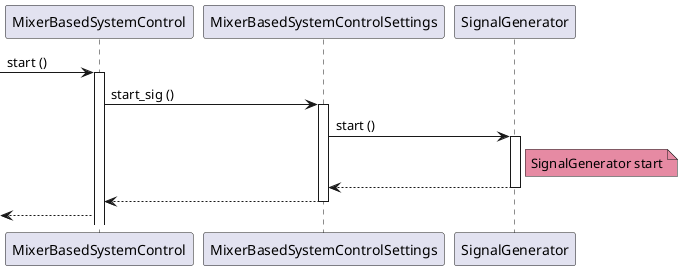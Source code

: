@startuml

participant MixerBasedSystemControl as mix
participant MixerBasedSystemControlSettings as mixset
participant SignalGenerator as sig

[-> mix ++: start ()
mix -> mixset ++: start_sig ()
mixset -> sig ++: start ()
note right of sig #E68AA3: SignalGenerator start
return
return
[<-- mix


@enduml
